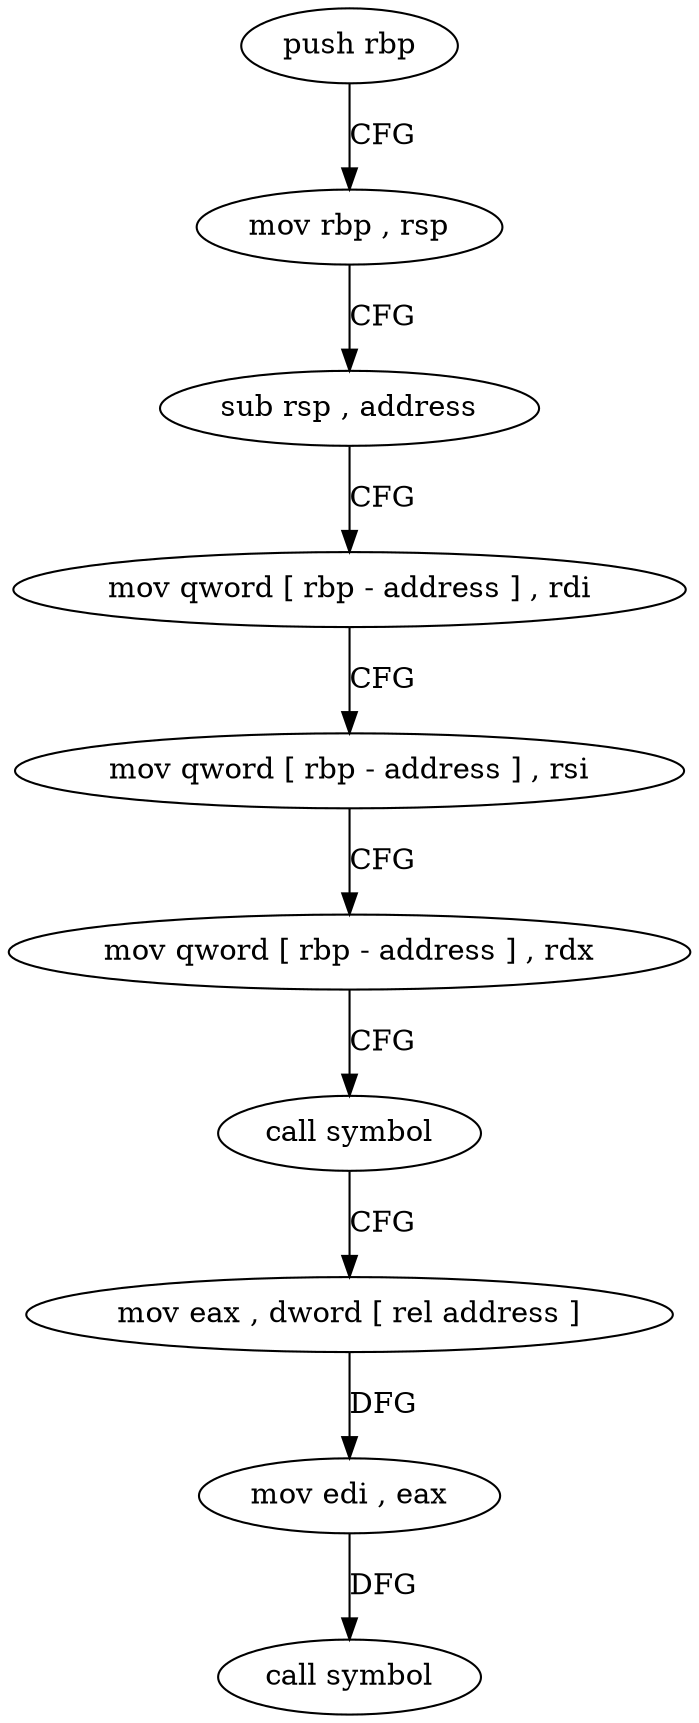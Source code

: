 digraph "func" {
"4219617" [label = "push rbp" ]
"4219618" [label = "mov rbp , rsp" ]
"4219621" [label = "sub rsp , address" ]
"4219625" [label = "mov qword [ rbp - address ] , rdi" ]
"4219629" [label = "mov qword [ rbp - address ] , rsi" ]
"4219633" [label = "mov qword [ rbp - address ] , rdx" ]
"4219637" [label = "call symbol" ]
"4219642" [label = "mov eax , dword [ rel address ]" ]
"4219648" [label = "mov edi , eax" ]
"4219650" [label = "call symbol" ]
"4219617" -> "4219618" [ label = "CFG" ]
"4219618" -> "4219621" [ label = "CFG" ]
"4219621" -> "4219625" [ label = "CFG" ]
"4219625" -> "4219629" [ label = "CFG" ]
"4219629" -> "4219633" [ label = "CFG" ]
"4219633" -> "4219637" [ label = "CFG" ]
"4219637" -> "4219642" [ label = "CFG" ]
"4219642" -> "4219648" [ label = "DFG" ]
"4219648" -> "4219650" [ label = "DFG" ]
}
